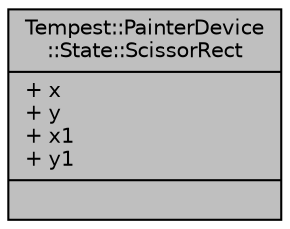 digraph "Tempest::PainterDevice::State::ScissorRect"
{
  edge [fontname="Helvetica",fontsize="10",labelfontname="Helvetica",labelfontsize="10"];
  node [fontname="Helvetica",fontsize="10",shape=record];
  Node1 [label="{Tempest::PainterDevice\l::State::ScissorRect\n|+ x\l+ y\l+ x1\l+ y1\l|}",height=0.2,width=0.4,color="black", fillcolor="grey75", style="filled", fontcolor="black"];
}
